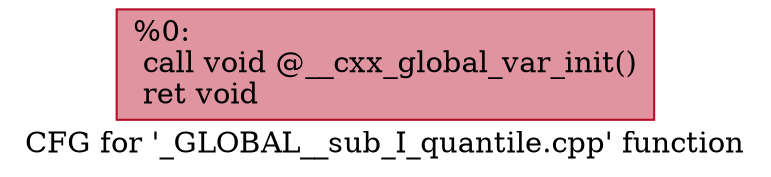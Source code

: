 digraph "CFG for '_GLOBAL__sub_I_quantile.cpp' function" {
	label="CFG for '_GLOBAL__sub_I_quantile.cpp' function";

	Node0x2a9cd4d16b0 [shape=record,color="#b70d28ff", style=filled, fillcolor="#b70d2870",label="{%0:\l  call void @__cxx_global_var_init()\l  ret void\l}"];
}
